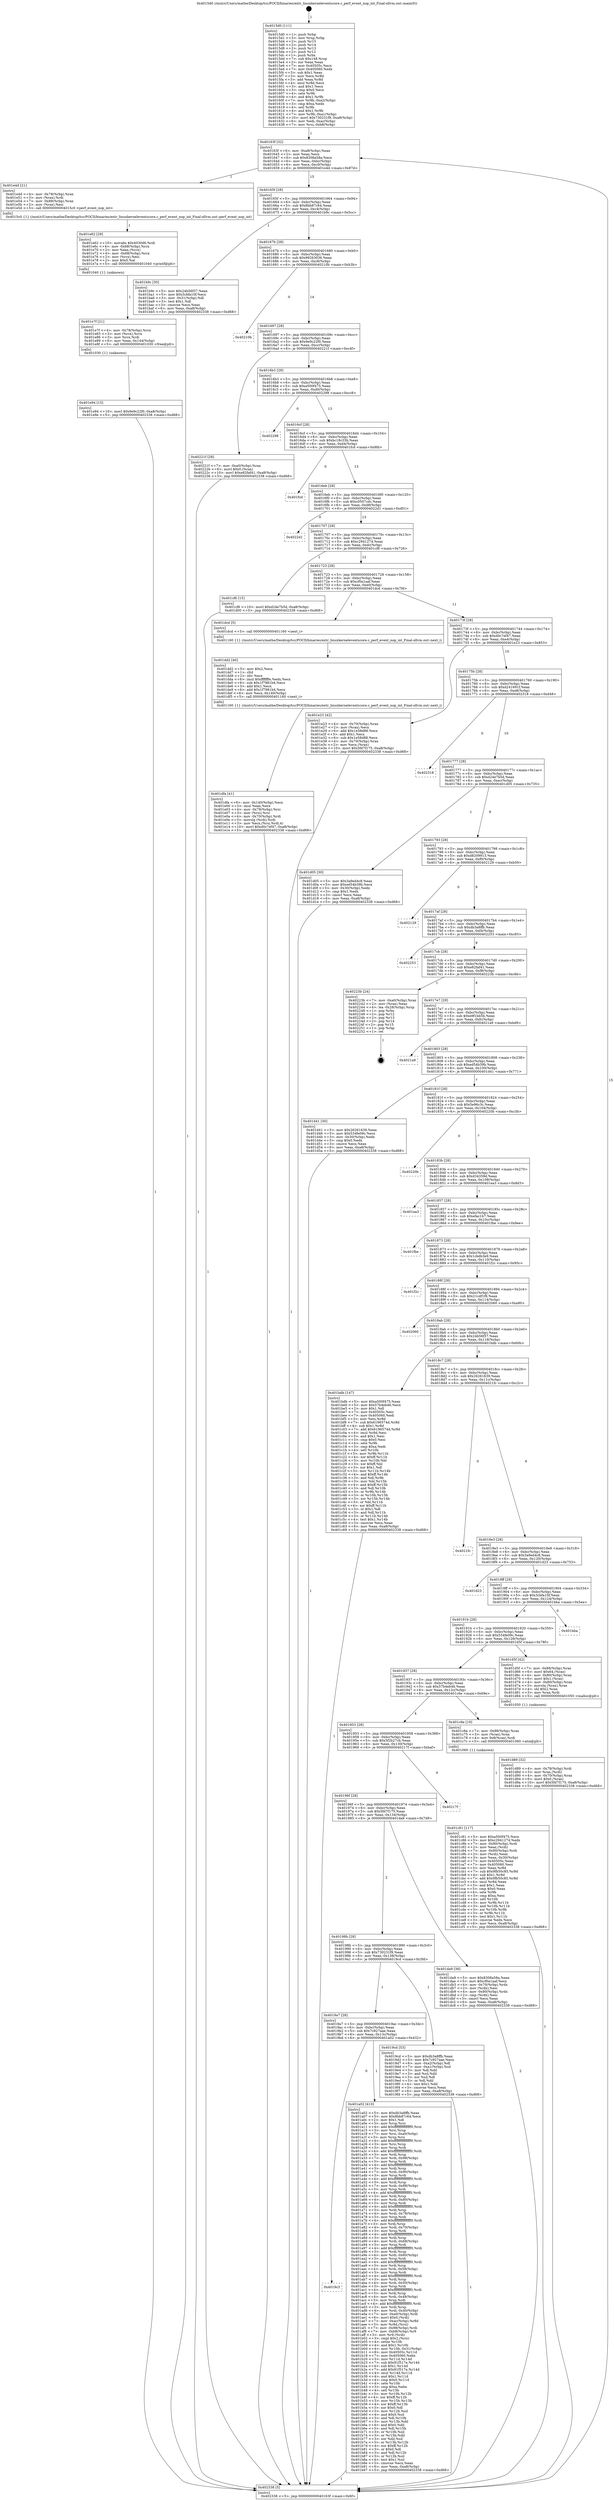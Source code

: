 digraph "0x4015d0" {
  label = "0x4015d0 (/mnt/c/Users/mathe/Desktop/tcc/POCII/binaries/extr_linuxkerneleventscore.c_perf_event_nop_int_Final-ollvm.out::main(0))"
  labelloc = "t"
  node[shape=record]

  Entry [label="",width=0.3,height=0.3,shape=circle,fillcolor=black,style=filled]
  "0x40163f" [label="{
     0x40163f [32]\l
     | [instrs]\l
     &nbsp;&nbsp;0x40163f \<+6\>: mov -0xa8(%rbp),%eax\l
     &nbsp;&nbsp;0x401645 \<+2\>: mov %eax,%ecx\l
     &nbsp;&nbsp;0x401647 \<+6\>: sub $0x8308a58a,%ecx\l
     &nbsp;&nbsp;0x40164d \<+6\>: mov %eax,-0xbc(%rbp)\l
     &nbsp;&nbsp;0x401653 \<+6\>: mov %ecx,-0xc0(%rbp)\l
     &nbsp;&nbsp;0x401659 \<+6\>: je 0000000000401e4d \<main+0x87d\>\l
  }"]
  "0x401e4d" [label="{
     0x401e4d [21]\l
     | [instrs]\l
     &nbsp;&nbsp;0x401e4d \<+4\>: mov -0x78(%rbp),%rax\l
     &nbsp;&nbsp;0x401e51 \<+3\>: mov (%rax),%rdi\l
     &nbsp;&nbsp;0x401e54 \<+7\>: mov -0x88(%rbp),%rax\l
     &nbsp;&nbsp;0x401e5b \<+2\>: mov (%rax),%esi\l
     &nbsp;&nbsp;0x401e5d \<+5\>: call 00000000004015c0 \<perf_event_nop_int\>\l
     | [calls]\l
     &nbsp;&nbsp;0x4015c0 \{1\} (/mnt/c/Users/mathe/Desktop/tcc/POCII/binaries/extr_linuxkerneleventscore.c_perf_event_nop_int_Final-ollvm.out::perf_event_nop_int)\l
  }"]
  "0x40165f" [label="{
     0x40165f [28]\l
     | [instrs]\l
     &nbsp;&nbsp;0x40165f \<+5\>: jmp 0000000000401664 \<main+0x94\>\l
     &nbsp;&nbsp;0x401664 \<+6\>: mov -0xbc(%rbp),%eax\l
     &nbsp;&nbsp;0x40166a \<+5\>: sub $0x8bb87c64,%eax\l
     &nbsp;&nbsp;0x40166f \<+6\>: mov %eax,-0xc4(%rbp)\l
     &nbsp;&nbsp;0x401675 \<+6\>: je 0000000000401b9c \<main+0x5cc\>\l
  }"]
  Exit [label="",width=0.3,height=0.3,shape=circle,fillcolor=black,style=filled,peripheries=2]
  "0x401b9c" [label="{
     0x401b9c [30]\l
     | [instrs]\l
     &nbsp;&nbsp;0x401b9c \<+5\>: mov $0x24b56f37,%eax\l
     &nbsp;&nbsp;0x401ba1 \<+5\>: mov $0x3cbfa10f,%ecx\l
     &nbsp;&nbsp;0x401ba6 \<+3\>: mov -0x31(%rbp),%dl\l
     &nbsp;&nbsp;0x401ba9 \<+3\>: test $0x1,%dl\l
     &nbsp;&nbsp;0x401bac \<+3\>: cmovne %ecx,%eax\l
     &nbsp;&nbsp;0x401baf \<+6\>: mov %eax,-0xa8(%rbp)\l
     &nbsp;&nbsp;0x401bb5 \<+5\>: jmp 0000000000402338 \<main+0xd68\>\l
  }"]
  "0x40167b" [label="{
     0x40167b [28]\l
     | [instrs]\l
     &nbsp;&nbsp;0x40167b \<+5\>: jmp 0000000000401680 \<main+0xb0\>\l
     &nbsp;&nbsp;0x401680 \<+6\>: mov -0xbc(%rbp),%eax\l
     &nbsp;&nbsp;0x401686 \<+5\>: sub $0x99263036,%eax\l
     &nbsp;&nbsp;0x40168b \<+6\>: mov %eax,-0xc8(%rbp)\l
     &nbsp;&nbsp;0x401691 \<+6\>: je 000000000040210b \<main+0xb3b\>\l
  }"]
  "0x401e94" [label="{
     0x401e94 [15]\l
     | [instrs]\l
     &nbsp;&nbsp;0x401e94 \<+10\>: movl $0x9e9c22f0,-0xa8(%rbp)\l
     &nbsp;&nbsp;0x401e9e \<+5\>: jmp 0000000000402338 \<main+0xd68\>\l
  }"]
  "0x40210b" [label="{
     0x40210b\l
  }", style=dashed]
  "0x401697" [label="{
     0x401697 [28]\l
     | [instrs]\l
     &nbsp;&nbsp;0x401697 \<+5\>: jmp 000000000040169c \<main+0xcc\>\l
     &nbsp;&nbsp;0x40169c \<+6\>: mov -0xbc(%rbp),%eax\l
     &nbsp;&nbsp;0x4016a2 \<+5\>: sub $0x9e9c22f0,%eax\l
     &nbsp;&nbsp;0x4016a7 \<+6\>: mov %eax,-0xcc(%rbp)\l
     &nbsp;&nbsp;0x4016ad \<+6\>: je 000000000040221f \<main+0xc4f\>\l
  }"]
  "0x401e7f" [label="{
     0x401e7f [21]\l
     | [instrs]\l
     &nbsp;&nbsp;0x401e7f \<+4\>: mov -0x78(%rbp),%rcx\l
     &nbsp;&nbsp;0x401e83 \<+3\>: mov (%rcx),%rcx\l
     &nbsp;&nbsp;0x401e86 \<+3\>: mov %rcx,%rdi\l
     &nbsp;&nbsp;0x401e89 \<+6\>: mov %eax,-0x144(%rbp)\l
     &nbsp;&nbsp;0x401e8f \<+5\>: call 0000000000401030 \<free@plt\>\l
     | [calls]\l
     &nbsp;&nbsp;0x401030 \{1\} (unknown)\l
  }"]
  "0x40221f" [label="{
     0x40221f [28]\l
     | [instrs]\l
     &nbsp;&nbsp;0x40221f \<+7\>: mov -0xa0(%rbp),%rax\l
     &nbsp;&nbsp;0x402226 \<+6\>: movl $0x0,(%rax)\l
     &nbsp;&nbsp;0x40222c \<+10\>: movl $0xe82faf41,-0xa8(%rbp)\l
     &nbsp;&nbsp;0x402236 \<+5\>: jmp 0000000000402338 \<main+0xd68\>\l
  }"]
  "0x4016b3" [label="{
     0x4016b3 [28]\l
     | [instrs]\l
     &nbsp;&nbsp;0x4016b3 \<+5\>: jmp 00000000004016b8 \<main+0xe8\>\l
     &nbsp;&nbsp;0x4016b8 \<+6\>: mov -0xbc(%rbp),%eax\l
     &nbsp;&nbsp;0x4016be \<+5\>: sub $0xa500f475,%eax\l
     &nbsp;&nbsp;0x4016c3 \<+6\>: mov %eax,-0xd0(%rbp)\l
     &nbsp;&nbsp;0x4016c9 \<+6\>: je 0000000000402298 \<main+0xcc8\>\l
  }"]
  "0x401e62" [label="{
     0x401e62 [29]\l
     | [instrs]\l
     &nbsp;&nbsp;0x401e62 \<+10\>: movabs $0x4030d6,%rdi\l
     &nbsp;&nbsp;0x401e6c \<+4\>: mov -0x68(%rbp),%rcx\l
     &nbsp;&nbsp;0x401e70 \<+2\>: mov %eax,(%rcx)\l
     &nbsp;&nbsp;0x401e72 \<+4\>: mov -0x68(%rbp),%rcx\l
     &nbsp;&nbsp;0x401e76 \<+2\>: mov (%rcx),%esi\l
     &nbsp;&nbsp;0x401e78 \<+2\>: mov $0x0,%al\l
     &nbsp;&nbsp;0x401e7a \<+5\>: call 0000000000401040 \<printf@plt\>\l
     | [calls]\l
     &nbsp;&nbsp;0x401040 \{1\} (unknown)\l
  }"]
  "0x402298" [label="{
     0x402298\l
  }", style=dashed]
  "0x4016cf" [label="{
     0x4016cf [28]\l
     | [instrs]\l
     &nbsp;&nbsp;0x4016cf \<+5\>: jmp 00000000004016d4 \<main+0x104\>\l
     &nbsp;&nbsp;0x4016d4 \<+6\>: mov -0xbc(%rbp),%eax\l
     &nbsp;&nbsp;0x4016da \<+5\>: sub $0xbc18c33b,%eax\l
     &nbsp;&nbsp;0x4016df \<+6\>: mov %eax,-0xd4(%rbp)\l
     &nbsp;&nbsp;0x4016e5 \<+6\>: je 0000000000401fcd \<main+0x9fd\>\l
  }"]
  "0x401dfa" [label="{
     0x401dfa [41]\l
     | [instrs]\l
     &nbsp;&nbsp;0x401dfa \<+6\>: mov -0x140(%rbp),%ecx\l
     &nbsp;&nbsp;0x401e00 \<+3\>: imul %eax,%ecx\l
     &nbsp;&nbsp;0x401e03 \<+4\>: mov -0x78(%rbp),%rsi\l
     &nbsp;&nbsp;0x401e07 \<+3\>: mov (%rsi),%rsi\l
     &nbsp;&nbsp;0x401e0a \<+4\>: mov -0x70(%rbp),%rdi\l
     &nbsp;&nbsp;0x401e0e \<+3\>: movslq (%rdi),%rdi\l
     &nbsp;&nbsp;0x401e11 \<+3\>: mov %ecx,(%rsi,%rdi,4)\l
     &nbsp;&nbsp;0x401e14 \<+10\>: movl $0xd0c7ef47,-0xa8(%rbp)\l
     &nbsp;&nbsp;0x401e1e \<+5\>: jmp 0000000000402338 \<main+0xd68\>\l
  }"]
  "0x401fcd" [label="{
     0x401fcd\l
  }", style=dashed]
  "0x4016eb" [label="{
     0x4016eb [28]\l
     | [instrs]\l
     &nbsp;&nbsp;0x4016eb \<+5\>: jmp 00000000004016f0 \<main+0x120\>\l
     &nbsp;&nbsp;0x4016f0 \<+6\>: mov -0xbc(%rbp),%eax\l
     &nbsp;&nbsp;0x4016f6 \<+5\>: sub $0xc0507cdc,%eax\l
     &nbsp;&nbsp;0x4016fb \<+6\>: mov %eax,-0xd8(%rbp)\l
     &nbsp;&nbsp;0x401701 \<+6\>: je 00000000004022d1 \<main+0xd01\>\l
  }"]
  "0x401dd2" [label="{
     0x401dd2 [40]\l
     | [instrs]\l
     &nbsp;&nbsp;0x401dd2 \<+5\>: mov $0x2,%ecx\l
     &nbsp;&nbsp;0x401dd7 \<+1\>: cltd\l
     &nbsp;&nbsp;0x401dd8 \<+2\>: idiv %ecx\l
     &nbsp;&nbsp;0x401dda \<+6\>: imul $0xfffffffe,%edx,%ecx\l
     &nbsp;&nbsp;0x401de0 \<+6\>: sub $0x1f7981b4,%ecx\l
     &nbsp;&nbsp;0x401de6 \<+3\>: add $0x1,%ecx\l
     &nbsp;&nbsp;0x401de9 \<+6\>: add $0x1f7981b4,%ecx\l
     &nbsp;&nbsp;0x401def \<+6\>: mov %ecx,-0x140(%rbp)\l
     &nbsp;&nbsp;0x401df5 \<+5\>: call 0000000000401160 \<next_i\>\l
     | [calls]\l
     &nbsp;&nbsp;0x401160 \{1\} (/mnt/c/Users/mathe/Desktop/tcc/POCII/binaries/extr_linuxkerneleventscore.c_perf_event_nop_int_Final-ollvm.out::next_i)\l
  }"]
  "0x4022d1" [label="{
     0x4022d1\l
  }", style=dashed]
  "0x401707" [label="{
     0x401707 [28]\l
     | [instrs]\l
     &nbsp;&nbsp;0x401707 \<+5\>: jmp 000000000040170c \<main+0x13c\>\l
     &nbsp;&nbsp;0x40170c \<+6\>: mov -0xbc(%rbp),%eax\l
     &nbsp;&nbsp;0x401712 \<+5\>: sub $0xc2941274,%eax\l
     &nbsp;&nbsp;0x401717 \<+6\>: mov %eax,-0xdc(%rbp)\l
     &nbsp;&nbsp;0x40171d \<+6\>: je 0000000000401cf6 \<main+0x726\>\l
  }"]
  "0x401d89" [label="{
     0x401d89 [32]\l
     | [instrs]\l
     &nbsp;&nbsp;0x401d89 \<+4\>: mov -0x78(%rbp),%rdi\l
     &nbsp;&nbsp;0x401d8d \<+3\>: mov %rax,(%rdi)\l
     &nbsp;&nbsp;0x401d90 \<+4\>: mov -0x70(%rbp),%rax\l
     &nbsp;&nbsp;0x401d94 \<+6\>: movl $0x0,(%rax)\l
     &nbsp;&nbsp;0x401d9a \<+10\>: movl $0x5fd7f175,-0xa8(%rbp)\l
     &nbsp;&nbsp;0x401da4 \<+5\>: jmp 0000000000402338 \<main+0xd68\>\l
  }"]
  "0x401cf6" [label="{
     0x401cf6 [15]\l
     | [instrs]\l
     &nbsp;&nbsp;0x401cf6 \<+10\>: movl $0xd24e7b5d,-0xa8(%rbp)\l
     &nbsp;&nbsp;0x401d00 \<+5\>: jmp 0000000000402338 \<main+0xd68\>\l
  }"]
  "0x401723" [label="{
     0x401723 [28]\l
     | [instrs]\l
     &nbsp;&nbsp;0x401723 \<+5\>: jmp 0000000000401728 \<main+0x158\>\l
     &nbsp;&nbsp;0x401728 \<+6\>: mov -0xbc(%rbp),%eax\l
     &nbsp;&nbsp;0x40172e \<+5\>: sub $0xcf0a1aaf,%eax\l
     &nbsp;&nbsp;0x401733 \<+6\>: mov %eax,-0xe0(%rbp)\l
     &nbsp;&nbsp;0x401739 \<+6\>: je 0000000000401dcd \<main+0x7fd\>\l
  }"]
  "0x401c81" [label="{
     0x401c81 [117]\l
     | [instrs]\l
     &nbsp;&nbsp;0x401c81 \<+5\>: mov $0xa500f475,%ecx\l
     &nbsp;&nbsp;0x401c86 \<+5\>: mov $0xc2941274,%edx\l
     &nbsp;&nbsp;0x401c8b \<+7\>: mov -0x90(%rbp),%rdi\l
     &nbsp;&nbsp;0x401c92 \<+2\>: mov %eax,(%rdi)\l
     &nbsp;&nbsp;0x401c94 \<+7\>: mov -0x90(%rbp),%rdi\l
     &nbsp;&nbsp;0x401c9b \<+2\>: mov (%rdi),%eax\l
     &nbsp;&nbsp;0x401c9d \<+3\>: mov %eax,-0x30(%rbp)\l
     &nbsp;&nbsp;0x401ca0 \<+7\>: mov 0x40505c,%eax\l
     &nbsp;&nbsp;0x401ca7 \<+7\>: mov 0x405060,%esi\l
     &nbsp;&nbsp;0x401cae \<+3\>: mov %eax,%r8d\l
     &nbsp;&nbsp;0x401cb1 \<+7\>: sub $0x9fb50c85,%r8d\l
     &nbsp;&nbsp;0x401cb8 \<+4\>: sub $0x1,%r8d\l
     &nbsp;&nbsp;0x401cbc \<+7\>: add $0x9fb50c85,%r8d\l
     &nbsp;&nbsp;0x401cc3 \<+4\>: imul %r8d,%eax\l
     &nbsp;&nbsp;0x401cc7 \<+3\>: and $0x1,%eax\l
     &nbsp;&nbsp;0x401cca \<+3\>: cmp $0x0,%eax\l
     &nbsp;&nbsp;0x401ccd \<+4\>: sete %r9b\l
     &nbsp;&nbsp;0x401cd1 \<+3\>: cmp $0xa,%esi\l
     &nbsp;&nbsp;0x401cd4 \<+4\>: setl %r10b\l
     &nbsp;&nbsp;0x401cd8 \<+3\>: mov %r9b,%r11b\l
     &nbsp;&nbsp;0x401cdb \<+3\>: and %r10b,%r11b\l
     &nbsp;&nbsp;0x401cde \<+3\>: xor %r10b,%r9b\l
     &nbsp;&nbsp;0x401ce1 \<+3\>: or %r9b,%r11b\l
     &nbsp;&nbsp;0x401ce4 \<+4\>: test $0x1,%r11b\l
     &nbsp;&nbsp;0x401ce8 \<+3\>: cmovne %edx,%ecx\l
     &nbsp;&nbsp;0x401ceb \<+6\>: mov %ecx,-0xa8(%rbp)\l
     &nbsp;&nbsp;0x401cf1 \<+5\>: jmp 0000000000402338 \<main+0xd68\>\l
  }"]
  "0x401dcd" [label="{
     0x401dcd [5]\l
     | [instrs]\l
     &nbsp;&nbsp;0x401dcd \<+5\>: call 0000000000401160 \<next_i\>\l
     | [calls]\l
     &nbsp;&nbsp;0x401160 \{1\} (/mnt/c/Users/mathe/Desktop/tcc/POCII/binaries/extr_linuxkerneleventscore.c_perf_event_nop_int_Final-ollvm.out::next_i)\l
  }"]
  "0x40173f" [label="{
     0x40173f [28]\l
     | [instrs]\l
     &nbsp;&nbsp;0x40173f \<+5\>: jmp 0000000000401744 \<main+0x174\>\l
     &nbsp;&nbsp;0x401744 \<+6\>: mov -0xbc(%rbp),%eax\l
     &nbsp;&nbsp;0x40174a \<+5\>: sub $0xd0c7ef47,%eax\l
     &nbsp;&nbsp;0x40174f \<+6\>: mov %eax,-0xe4(%rbp)\l
     &nbsp;&nbsp;0x401755 \<+6\>: je 0000000000401e23 \<main+0x853\>\l
  }"]
  "0x4019c3" [label="{
     0x4019c3\l
  }", style=dashed]
  "0x401e23" [label="{
     0x401e23 [42]\l
     | [instrs]\l
     &nbsp;&nbsp;0x401e23 \<+4\>: mov -0x70(%rbp),%rax\l
     &nbsp;&nbsp;0x401e27 \<+2\>: mov (%rax),%ecx\l
     &nbsp;&nbsp;0x401e29 \<+6\>: add $0x1e58d88,%ecx\l
     &nbsp;&nbsp;0x401e2f \<+3\>: add $0x1,%ecx\l
     &nbsp;&nbsp;0x401e32 \<+6\>: sub $0x1e58d88,%ecx\l
     &nbsp;&nbsp;0x401e38 \<+4\>: mov -0x70(%rbp),%rax\l
     &nbsp;&nbsp;0x401e3c \<+2\>: mov %ecx,(%rax)\l
     &nbsp;&nbsp;0x401e3e \<+10\>: movl $0x5fd7f175,-0xa8(%rbp)\l
     &nbsp;&nbsp;0x401e48 \<+5\>: jmp 0000000000402338 \<main+0xd68\>\l
  }"]
  "0x40175b" [label="{
     0x40175b [28]\l
     | [instrs]\l
     &nbsp;&nbsp;0x40175b \<+5\>: jmp 0000000000401760 \<main+0x190\>\l
     &nbsp;&nbsp;0x401760 \<+6\>: mov -0xbc(%rbp),%eax\l
     &nbsp;&nbsp;0x401766 \<+5\>: sub $0xd241691f,%eax\l
     &nbsp;&nbsp;0x40176b \<+6\>: mov %eax,-0xe8(%rbp)\l
     &nbsp;&nbsp;0x401771 \<+6\>: je 0000000000402318 \<main+0xd48\>\l
  }"]
  "0x401a02" [label="{
     0x401a02 [410]\l
     | [instrs]\l
     &nbsp;&nbsp;0x401a02 \<+5\>: mov $0xdb3a8ffb,%eax\l
     &nbsp;&nbsp;0x401a07 \<+5\>: mov $0x8bb87c64,%ecx\l
     &nbsp;&nbsp;0x401a0c \<+2\>: mov $0x1,%dl\l
     &nbsp;&nbsp;0x401a0e \<+3\>: mov %rsp,%rsi\l
     &nbsp;&nbsp;0x401a11 \<+4\>: add $0xfffffffffffffff0,%rsi\l
     &nbsp;&nbsp;0x401a15 \<+3\>: mov %rsi,%rsp\l
     &nbsp;&nbsp;0x401a18 \<+7\>: mov %rsi,-0xa0(%rbp)\l
     &nbsp;&nbsp;0x401a1f \<+3\>: mov %rsp,%rsi\l
     &nbsp;&nbsp;0x401a22 \<+4\>: add $0xfffffffffffffff0,%rsi\l
     &nbsp;&nbsp;0x401a26 \<+3\>: mov %rsi,%rsp\l
     &nbsp;&nbsp;0x401a29 \<+3\>: mov %rsp,%rdi\l
     &nbsp;&nbsp;0x401a2c \<+4\>: add $0xfffffffffffffff0,%rdi\l
     &nbsp;&nbsp;0x401a30 \<+3\>: mov %rdi,%rsp\l
     &nbsp;&nbsp;0x401a33 \<+7\>: mov %rdi,-0x98(%rbp)\l
     &nbsp;&nbsp;0x401a3a \<+3\>: mov %rsp,%rdi\l
     &nbsp;&nbsp;0x401a3d \<+4\>: add $0xfffffffffffffff0,%rdi\l
     &nbsp;&nbsp;0x401a41 \<+3\>: mov %rdi,%rsp\l
     &nbsp;&nbsp;0x401a44 \<+7\>: mov %rdi,-0x90(%rbp)\l
     &nbsp;&nbsp;0x401a4b \<+3\>: mov %rsp,%rdi\l
     &nbsp;&nbsp;0x401a4e \<+4\>: add $0xfffffffffffffff0,%rdi\l
     &nbsp;&nbsp;0x401a52 \<+3\>: mov %rdi,%rsp\l
     &nbsp;&nbsp;0x401a55 \<+7\>: mov %rdi,-0x88(%rbp)\l
     &nbsp;&nbsp;0x401a5c \<+3\>: mov %rsp,%rdi\l
     &nbsp;&nbsp;0x401a5f \<+4\>: add $0xfffffffffffffff0,%rdi\l
     &nbsp;&nbsp;0x401a63 \<+3\>: mov %rdi,%rsp\l
     &nbsp;&nbsp;0x401a66 \<+4\>: mov %rdi,-0x80(%rbp)\l
     &nbsp;&nbsp;0x401a6a \<+3\>: mov %rsp,%rdi\l
     &nbsp;&nbsp;0x401a6d \<+4\>: add $0xfffffffffffffff0,%rdi\l
     &nbsp;&nbsp;0x401a71 \<+3\>: mov %rdi,%rsp\l
     &nbsp;&nbsp;0x401a74 \<+4\>: mov %rdi,-0x78(%rbp)\l
     &nbsp;&nbsp;0x401a78 \<+3\>: mov %rsp,%rdi\l
     &nbsp;&nbsp;0x401a7b \<+4\>: add $0xfffffffffffffff0,%rdi\l
     &nbsp;&nbsp;0x401a7f \<+3\>: mov %rdi,%rsp\l
     &nbsp;&nbsp;0x401a82 \<+4\>: mov %rdi,-0x70(%rbp)\l
     &nbsp;&nbsp;0x401a86 \<+3\>: mov %rsp,%rdi\l
     &nbsp;&nbsp;0x401a89 \<+4\>: add $0xfffffffffffffff0,%rdi\l
     &nbsp;&nbsp;0x401a8d \<+3\>: mov %rdi,%rsp\l
     &nbsp;&nbsp;0x401a90 \<+4\>: mov %rdi,-0x68(%rbp)\l
     &nbsp;&nbsp;0x401a94 \<+3\>: mov %rsp,%rdi\l
     &nbsp;&nbsp;0x401a97 \<+4\>: add $0xfffffffffffffff0,%rdi\l
     &nbsp;&nbsp;0x401a9b \<+3\>: mov %rdi,%rsp\l
     &nbsp;&nbsp;0x401a9e \<+4\>: mov %rdi,-0x60(%rbp)\l
     &nbsp;&nbsp;0x401aa2 \<+3\>: mov %rsp,%rdi\l
     &nbsp;&nbsp;0x401aa5 \<+4\>: add $0xfffffffffffffff0,%rdi\l
     &nbsp;&nbsp;0x401aa9 \<+3\>: mov %rdi,%rsp\l
     &nbsp;&nbsp;0x401aac \<+4\>: mov %rdi,-0x58(%rbp)\l
     &nbsp;&nbsp;0x401ab0 \<+3\>: mov %rsp,%rdi\l
     &nbsp;&nbsp;0x401ab3 \<+4\>: add $0xfffffffffffffff0,%rdi\l
     &nbsp;&nbsp;0x401ab7 \<+3\>: mov %rdi,%rsp\l
     &nbsp;&nbsp;0x401aba \<+4\>: mov %rdi,-0x50(%rbp)\l
     &nbsp;&nbsp;0x401abe \<+3\>: mov %rsp,%rdi\l
     &nbsp;&nbsp;0x401ac1 \<+4\>: add $0xfffffffffffffff0,%rdi\l
     &nbsp;&nbsp;0x401ac5 \<+3\>: mov %rdi,%rsp\l
     &nbsp;&nbsp;0x401ac8 \<+4\>: mov %rdi,-0x48(%rbp)\l
     &nbsp;&nbsp;0x401acc \<+3\>: mov %rsp,%rdi\l
     &nbsp;&nbsp;0x401acf \<+4\>: add $0xfffffffffffffff0,%rdi\l
     &nbsp;&nbsp;0x401ad3 \<+3\>: mov %rdi,%rsp\l
     &nbsp;&nbsp;0x401ad6 \<+4\>: mov %rdi,-0x40(%rbp)\l
     &nbsp;&nbsp;0x401ada \<+7\>: mov -0xa0(%rbp),%rdi\l
     &nbsp;&nbsp;0x401ae1 \<+6\>: movl $0x0,(%rdi)\l
     &nbsp;&nbsp;0x401ae7 \<+7\>: mov -0xac(%rbp),%r8d\l
     &nbsp;&nbsp;0x401aee \<+3\>: mov %r8d,(%rsi)\l
     &nbsp;&nbsp;0x401af1 \<+7\>: mov -0x98(%rbp),%rdi\l
     &nbsp;&nbsp;0x401af8 \<+7\>: mov -0xb8(%rbp),%r9\l
     &nbsp;&nbsp;0x401aff \<+3\>: mov %r9,(%rdi)\l
     &nbsp;&nbsp;0x401b02 \<+3\>: cmpl $0x2,(%rsi)\l
     &nbsp;&nbsp;0x401b05 \<+4\>: setne %r10b\l
     &nbsp;&nbsp;0x401b09 \<+4\>: and $0x1,%r10b\l
     &nbsp;&nbsp;0x401b0d \<+4\>: mov %r10b,-0x31(%rbp)\l
     &nbsp;&nbsp;0x401b11 \<+8\>: mov 0x40505c,%r11d\l
     &nbsp;&nbsp;0x401b19 \<+7\>: mov 0x405060,%ebx\l
     &nbsp;&nbsp;0x401b20 \<+3\>: mov %r11d,%r14d\l
     &nbsp;&nbsp;0x401b23 \<+7\>: sub $0x91f517e,%r14d\l
     &nbsp;&nbsp;0x401b2a \<+4\>: sub $0x1,%r14d\l
     &nbsp;&nbsp;0x401b2e \<+7\>: add $0x91f517e,%r14d\l
     &nbsp;&nbsp;0x401b35 \<+4\>: imul %r14d,%r11d\l
     &nbsp;&nbsp;0x401b39 \<+4\>: and $0x1,%r11d\l
     &nbsp;&nbsp;0x401b3d \<+4\>: cmp $0x0,%r11d\l
     &nbsp;&nbsp;0x401b41 \<+4\>: sete %r10b\l
     &nbsp;&nbsp;0x401b45 \<+3\>: cmp $0xa,%ebx\l
     &nbsp;&nbsp;0x401b48 \<+4\>: setl %r15b\l
     &nbsp;&nbsp;0x401b4c \<+3\>: mov %r10b,%r12b\l
     &nbsp;&nbsp;0x401b4f \<+4\>: xor $0xff,%r12b\l
     &nbsp;&nbsp;0x401b53 \<+3\>: mov %r15b,%r13b\l
     &nbsp;&nbsp;0x401b56 \<+4\>: xor $0xff,%r13b\l
     &nbsp;&nbsp;0x401b5a \<+3\>: xor $0x0,%dl\l
     &nbsp;&nbsp;0x401b5d \<+3\>: mov %r12b,%sil\l
     &nbsp;&nbsp;0x401b60 \<+4\>: and $0x0,%sil\l
     &nbsp;&nbsp;0x401b64 \<+3\>: and %dl,%r10b\l
     &nbsp;&nbsp;0x401b67 \<+3\>: mov %r13b,%dil\l
     &nbsp;&nbsp;0x401b6a \<+4\>: and $0x0,%dil\l
     &nbsp;&nbsp;0x401b6e \<+3\>: and %dl,%r15b\l
     &nbsp;&nbsp;0x401b71 \<+3\>: or %r10b,%sil\l
     &nbsp;&nbsp;0x401b74 \<+3\>: or %r15b,%dil\l
     &nbsp;&nbsp;0x401b77 \<+3\>: xor %dil,%sil\l
     &nbsp;&nbsp;0x401b7a \<+3\>: or %r13b,%r12b\l
     &nbsp;&nbsp;0x401b7d \<+4\>: xor $0xff,%r12b\l
     &nbsp;&nbsp;0x401b81 \<+3\>: or $0x0,%dl\l
     &nbsp;&nbsp;0x401b84 \<+3\>: and %dl,%r12b\l
     &nbsp;&nbsp;0x401b87 \<+3\>: or %r12b,%sil\l
     &nbsp;&nbsp;0x401b8a \<+4\>: test $0x1,%sil\l
     &nbsp;&nbsp;0x401b8e \<+3\>: cmovne %ecx,%eax\l
     &nbsp;&nbsp;0x401b91 \<+6\>: mov %eax,-0xa8(%rbp)\l
     &nbsp;&nbsp;0x401b97 \<+5\>: jmp 0000000000402338 \<main+0xd68\>\l
  }"]
  "0x402318" [label="{
     0x402318\l
  }", style=dashed]
  "0x401777" [label="{
     0x401777 [28]\l
     | [instrs]\l
     &nbsp;&nbsp;0x401777 \<+5\>: jmp 000000000040177c \<main+0x1ac\>\l
     &nbsp;&nbsp;0x40177c \<+6\>: mov -0xbc(%rbp),%eax\l
     &nbsp;&nbsp;0x401782 \<+5\>: sub $0xd24e7b5d,%eax\l
     &nbsp;&nbsp;0x401787 \<+6\>: mov %eax,-0xec(%rbp)\l
     &nbsp;&nbsp;0x40178d \<+6\>: je 0000000000401d05 \<main+0x735\>\l
  }"]
  "0x4015d0" [label="{
     0x4015d0 [111]\l
     | [instrs]\l
     &nbsp;&nbsp;0x4015d0 \<+1\>: push %rbp\l
     &nbsp;&nbsp;0x4015d1 \<+3\>: mov %rsp,%rbp\l
     &nbsp;&nbsp;0x4015d4 \<+2\>: push %r15\l
     &nbsp;&nbsp;0x4015d6 \<+2\>: push %r14\l
     &nbsp;&nbsp;0x4015d8 \<+2\>: push %r13\l
     &nbsp;&nbsp;0x4015da \<+2\>: push %r12\l
     &nbsp;&nbsp;0x4015dc \<+1\>: push %rbx\l
     &nbsp;&nbsp;0x4015dd \<+7\>: sub $0x148,%rsp\l
     &nbsp;&nbsp;0x4015e4 \<+2\>: xor %eax,%eax\l
     &nbsp;&nbsp;0x4015e6 \<+7\>: mov 0x40505c,%ecx\l
     &nbsp;&nbsp;0x4015ed \<+7\>: mov 0x405060,%edx\l
     &nbsp;&nbsp;0x4015f4 \<+3\>: sub $0x1,%eax\l
     &nbsp;&nbsp;0x4015f7 \<+3\>: mov %ecx,%r8d\l
     &nbsp;&nbsp;0x4015fa \<+3\>: add %eax,%r8d\l
     &nbsp;&nbsp;0x4015fd \<+4\>: imul %r8d,%ecx\l
     &nbsp;&nbsp;0x401601 \<+3\>: and $0x1,%ecx\l
     &nbsp;&nbsp;0x401604 \<+3\>: cmp $0x0,%ecx\l
     &nbsp;&nbsp;0x401607 \<+4\>: sete %r9b\l
     &nbsp;&nbsp;0x40160b \<+4\>: and $0x1,%r9b\l
     &nbsp;&nbsp;0x40160f \<+7\>: mov %r9b,-0xa2(%rbp)\l
     &nbsp;&nbsp;0x401616 \<+3\>: cmp $0xa,%edx\l
     &nbsp;&nbsp;0x401619 \<+4\>: setl %r9b\l
     &nbsp;&nbsp;0x40161d \<+4\>: and $0x1,%r9b\l
     &nbsp;&nbsp;0x401621 \<+7\>: mov %r9b,-0xa1(%rbp)\l
     &nbsp;&nbsp;0x401628 \<+10\>: movl $0x730231f9,-0xa8(%rbp)\l
     &nbsp;&nbsp;0x401632 \<+6\>: mov %edi,-0xac(%rbp)\l
     &nbsp;&nbsp;0x401638 \<+7\>: mov %rsi,-0xb8(%rbp)\l
  }"]
  "0x401d05" [label="{
     0x401d05 [30]\l
     | [instrs]\l
     &nbsp;&nbsp;0x401d05 \<+5\>: mov $0x3a9ed4c8,%eax\l
     &nbsp;&nbsp;0x401d0a \<+5\>: mov $0xed54b39b,%ecx\l
     &nbsp;&nbsp;0x401d0f \<+3\>: mov -0x30(%rbp),%edx\l
     &nbsp;&nbsp;0x401d12 \<+3\>: cmp $0x1,%edx\l
     &nbsp;&nbsp;0x401d15 \<+3\>: cmovl %ecx,%eax\l
     &nbsp;&nbsp;0x401d18 \<+6\>: mov %eax,-0xa8(%rbp)\l
     &nbsp;&nbsp;0x401d1e \<+5\>: jmp 0000000000402338 \<main+0xd68\>\l
  }"]
  "0x401793" [label="{
     0x401793 [28]\l
     | [instrs]\l
     &nbsp;&nbsp;0x401793 \<+5\>: jmp 0000000000401798 \<main+0x1c8\>\l
     &nbsp;&nbsp;0x401798 \<+6\>: mov -0xbc(%rbp),%eax\l
     &nbsp;&nbsp;0x40179e \<+5\>: sub $0xd8209913,%eax\l
     &nbsp;&nbsp;0x4017a3 \<+6\>: mov %eax,-0xf0(%rbp)\l
     &nbsp;&nbsp;0x4017a9 \<+6\>: je 0000000000402129 \<main+0xb59\>\l
  }"]
  "0x402338" [label="{
     0x402338 [5]\l
     | [instrs]\l
     &nbsp;&nbsp;0x402338 \<+5\>: jmp 000000000040163f \<main+0x6f\>\l
  }"]
  "0x402129" [label="{
     0x402129\l
  }", style=dashed]
  "0x4017af" [label="{
     0x4017af [28]\l
     | [instrs]\l
     &nbsp;&nbsp;0x4017af \<+5\>: jmp 00000000004017b4 \<main+0x1e4\>\l
     &nbsp;&nbsp;0x4017b4 \<+6\>: mov -0xbc(%rbp),%eax\l
     &nbsp;&nbsp;0x4017ba \<+5\>: sub $0xdb3a8ffb,%eax\l
     &nbsp;&nbsp;0x4017bf \<+6\>: mov %eax,-0xf4(%rbp)\l
     &nbsp;&nbsp;0x4017c5 \<+6\>: je 0000000000402253 \<main+0xc83\>\l
  }"]
  "0x4019a7" [label="{
     0x4019a7 [28]\l
     | [instrs]\l
     &nbsp;&nbsp;0x4019a7 \<+5\>: jmp 00000000004019ac \<main+0x3dc\>\l
     &nbsp;&nbsp;0x4019ac \<+6\>: mov -0xbc(%rbp),%eax\l
     &nbsp;&nbsp;0x4019b2 \<+5\>: sub $0x7c927aae,%eax\l
     &nbsp;&nbsp;0x4019b7 \<+6\>: mov %eax,-0x13c(%rbp)\l
     &nbsp;&nbsp;0x4019bd \<+6\>: je 0000000000401a02 \<main+0x432\>\l
  }"]
  "0x402253" [label="{
     0x402253\l
  }", style=dashed]
  "0x4017cb" [label="{
     0x4017cb [28]\l
     | [instrs]\l
     &nbsp;&nbsp;0x4017cb \<+5\>: jmp 00000000004017d0 \<main+0x200\>\l
     &nbsp;&nbsp;0x4017d0 \<+6\>: mov -0xbc(%rbp),%eax\l
     &nbsp;&nbsp;0x4017d6 \<+5\>: sub $0xe82faf41,%eax\l
     &nbsp;&nbsp;0x4017db \<+6\>: mov %eax,-0xf8(%rbp)\l
     &nbsp;&nbsp;0x4017e1 \<+6\>: je 000000000040223b \<main+0xc6b\>\l
  }"]
  "0x4019cd" [label="{
     0x4019cd [53]\l
     | [instrs]\l
     &nbsp;&nbsp;0x4019cd \<+5\>: mov $0xdb3a8ffb,%eax\l
     &nbsp;&nbsp;0x4019d2 \<+5\>: mov $0x7c927aae,%ecx\l
     &nbsp;&nbsp;0x4019d7 \<+6\>: mov -0xa2(%rbp),%dl\l
     &nbsp;&nbsp;0x4019dd \<+7\>: mov -0xa1(%rbp),%sil\l
     &nbsp;&nbsp;0x4019e4 \<+3\>: mov %dl,%dil\l
     &nbsp;&nbsp;0x4019e7 \<+3\>: and %sil,%dil\l
     &nbsp;&nbsp;0x4019ea \<+3\>: xor %sil,%dl\l
     &nbsp;&nbsp;0x4019ed \<+3\>: or %dl,%dil\l
     &nbsp;&nbsp;0x4019f0 \<+4\>: test $0x1,%dil\l
     &nbsp;&nbsp;0x4019f4 \<+3\>: cmovne %ecx,%eax\l
     &nbsp;&nbsp;0x4019f7 \<+6\>: mov %eax,-0xa8(%rbp)\l
     &nbsp;&nbsp;0x4019fd \<+5\>: jmp 0000000000402338 \<main+0xd68\>\l
  }"]
  "0x40223b" [label="{
     0x40223b [24]\l
     | [instrs]\l
     &nbsp;&nbsp;0x40223b \<+7\>: mov -0xa0(%rbp),%rax\l
     &nbsp;&nbsp;0x402242 \<+2\>: mov (%rax),%eax\l
     &nbsp;&nbsp;0x402244 \<+4\>: lea -0x28(%rbp),%rsp\l
     &nbsp;&nbsp;0x402248 \<+1\>: pop %rbx\l
     &nbsp;&nbsp;0x402249 \<+2\>: pop %r12\l
     &nbsp;&nbsp;0x40224b \<+2\>: pop %r13\l
     &nbsp;&nbsp;0x40224d \<+2\>: pop %r14\l
     &nbsp;&nbsp;0x40224f \<+2\>: pop %r15\l
     &nbsp;&nbsp;0x402251 \<+1\>: pop %rbp\l
     &nbsp;&nbsp;0x402252 \<+1\>: ret\l
  }"]
  "0x4017e7" [label="{
     0x4017e7 [28]\l
     | [instrs]\l
     &nbsp;&nbsp;0x4017e7 \<+5\>: jmp 00000000004017ec \<main+0x21c\>\l
     &nbsp;&nbsp;0x4017ec \<+6\>: mov -0xbc(%rbp),%eax\l
     &nbsp;&nbsp;0x4017f2 \<+5\>: sub $0xe9f1bb5b,%eax\l
     &nbsp;&nbsp;0x4017f7 \<+6\>: mov %eax,-0xfc(%rbp)\l
     &nbsp;&nbsp;0x4017fd \<+6\>: je 00000000004021a9 \<main+0xbd9\>\l
  }"]
  "0x40198b" [label="{
     0x40198b [28]\l
     | [instrs]\l
     &nbsp;&nbsp;0x40198b \<+5\>: jmp 0000000000401990 \<main+0x3c0\>\l
     &nbsp;&nbsp;0x401990 \<+6\>: mov -0xbc(%rbp),%eax\l
     &nbsp;&nbsp;0x401996 \<+5\>: sub $0x730231f9,%eax\l
     &nbsp;&nbsp;0x40199b \<+6\>: mov %eax,-0x138(%rbp)\l
     &nbsp;&nbsp;0x4019a1 \<+6\>: je 00000000004019cd \<main+0x3fd\>\l
  }"]
  "0x4021a9" [label="{
     0x4021a9\l
  }", style=dashed]
  "0x401803" [label="{
     0x401803 [28]\l
     | [instrs]\l
     &nbsp;&nbsp;0x401803 \<+5\>: jmp 0000000000401808 \<main+0x238\>\l
     &nbsp;&nbsp;0x401808 \<+6\>: mov -0xbc(%rbp),%eax\l
     &nbsp;&nbsp;0x40180e \<+5\>: sub $0xed54b39b,%eax\l
     &nbsp;&nbsp;0x401813 \<+6\>: mov %eax,-0x100(%rbp)\l
     &nbsp;&nbsp;0x401819 \<+6\>: je 0000000000401d41 \<main+0x771\>\l
  }"]
  "0x401da9" [label="{
     0x401da9 [36]\l
     | [instrs]\l
     &nbsp;&nbsp;0x401da9 \<+5\>: mov $0x8308a58a,%eax\l
     &nbsp;&nbsp;0x401dae \<+5\>: mov $0xcf0a1aaf,%ecx\l
     &nbsp;&nbsp;0x401db3 \<+4\>: mov -0x70(%rbp),%rdx\l
     &nbsp;&nbsp;0x401db7 \<+2\>: mov (%rdx),%esi\l
     &nbsp;&nbsp;0x401db9 \<+4\>: mov -0x80(%rbp),%rdx\l
     &nbsp;&nbsp;0x401dbd \<+2\>: cmp (%rdx),%esi\l
     &nbsp;&nbsp;0x401dbf \<+3\>: cmovl %ecx,%eax\l
     &nbsp;&nbsp;0x401dc2 \<+6\>: mov %eax,-0xa8(%rbp)\l
     &nbsp;&nbsp;0x401dc8 \<+5\>: jmp 0000000000402338 \<main+0xd68\>\l
  }"]
  "0x401d41" [label="{
     0x401d41 [30]\l
     | [instrs]\l
     &nbsp;&nbsp;0x401d41 \<+5\>: mov $0x26261639,%eax\l
     &nbsp;&nbsp;0x401d46 \<+5\>: mov $0x534fe09c,%ecx\l
     &nbsp;&nbsp;0x401d4b \<+3\>: mov -0x30(%rbp),%edx\l
     &nbsp;&nbsp;0x401d4e \<+3\>: cmp $0x0,%edx\l
     &nbsp;&nbsp;0x401d51 \<+3\>: cmove %ecx,%eax\l
     &nbsp;&nbsp;0x401d54 \<+6\>: mov %eax,-0xa8(%rbp)\l
     &nbsp;&nbsp;0x401d5a \<+5\>: jmp 0000000000402338 \<main+0xd68\>\l
  }"]
  "0x40181f" [label="{
     0x40181f [28]\l
     | [instrs]\l
     &nbsp;&nbsp;0x40181f \<+5\>: jmp 0000000000401824 \<main+0x254\>\l
     &nbsp;&nbsp;0x401824 \<+6\>: mov -0xbc(%rbp),%eax\l
     &nbsp;&nbsp;0x40182a \<+5\>: sub $0x5e96c3c,%eax\l
     &nbsp;&nbsp;0x40182f \<+6\>: mov %eax,-0x104(%rbp)\l
     &nbsp;&nbsp;0x401835 \<+6\>: je 000000000040220b \<main+0xc3b\>\l
  }"]
  "0x40196f" [label="{
     0x40196f [28]\l
     | [instrs]\l
     &nbsp;&nbsp;0x40196f \<+5\>: jmp 0000000000401974 \<main+0x3a4\>\l
     &nbsp;&nbsp;0x401974 \<+6\>: mov -0xbc(%rbp),%eax\l
     &nbsp;&nbsp;0x40197a \<+5\>: sub $0x5fd7f175,%eax\l
     &nbsp;&nbsp;0x40197f \<+6\>: mov %eax,-0x134(%rbp)\l
     &nbsp;&nbsp;0x401985 \<+6\>: je 0000000000401da9 \<main+0x7d9\>\l
  }"]
  "0x40220b" [label="{
     0x40220b\l
  }", style=dashed]
  "0x40183b" [label="{
     0x40183b [28]\l
     | [instrs]\l
     &nbsp;&nbsp;0x40183b \<+5\>: jmp 0000000000401840 \<main+0x270\>\l
     &nbsp;&nbsp;0x401840 \<+6\>: mov -0xbc(%rbp),%eax\l
     &nbsp;&nbsp;0x401846 \<+5\>: sub $0xd34359d,%eax\l
     &nbsp;&nbsp;0x40184b \<+6\>: mov %eax,-0x108(%rbp)\l
     &nbsp;&nbsp;0x401851 \<+6\>: je 0000000000401ea3 \<main+0x8d3\>\l
  }"]
  "0x40217f" [label="{
     0x40217f\l
  }", style=dashed]
  "0x401ea3" [label="{
     0x401ea3\l
  }", style=dashed]
  "0x401857" [label="{
     0x401857 [28]\l
     | [instrs]\l
     &nbsp;&nbsp;0x401857 \<+5\>: jmp 000000000040185c \<main+0x28c\>\l
     &nbsp;&nbsp;0x40185c \<+6\>: mov -0xbc(%rbp),%eax\l
     &nbsp;&nbsp;0x401862 \<+5\>: sub $0xefac1b7,%eax\l
     &nbsp;&nbsp;0x401867 \<+6\>: mov %eax,-0x10c(%rbp)\l
     &nbsp;&nbsp;0x40186d \<+6\>: je 0000000000401fbe \<main+0x9ee\>\l
  }"]
  "0x401953" [label="{
     0x401953 [28]\l
     | [instrs]\l
     &nbsp;&nbsp;0x401953 \<+5\>: jmp 0000000000401958 \<main+0x388\>\l
     &nbsp;&nbsp;0x401958 \<+6\>: mov -0xbc(%rbp),%eax\l
     &nbsp;&nbsp;0x40195e \<+5\>: sub $0x5f2b27cb,%eax\l
     &nbsp;&nbsp;0x401963 \<+6\>: mov %eax,-0x130(%rbp)\l
     &nbsp;&nbsp;0x401969 \<+6\>: je 000000000040217f \<main+0xbaf\>\l
  }"]
  "0x401fbe" [label="{
     0x401fbe\l
  }", style=dashed]
  "0x401873" [label="{
     0x401873 [28]\l
     | [instrs]\l
     &nbsp;&nbsp;0x401873 \<+5\>: jmp 0000000000401878 \<main+0x2a8\>\l
     &nbsp;&nbsp;0x401878 \<+6\>: mov -0xbc(%rbp),%eax\l
     &nbsp;&nbsp;0x40187e \<+5\>: sub $0x1cbdb3e9,%eax\l
     &nbsp;&nbsp;0x401883 \<+6\>: mov %eax,-0x110(%rbp)\l
     &nbsp;&nbsp;0x401889 \<+6\>: je 0000000000401f2c \<main+0x95c\>\l
  }"]
  "0x401c6e" [label="{
     0x401c6e [19]\l
     | [instrs]\l
     &nbsp;&nbsp;0x401c6e \<+7\>: mov -0x98(%rbp),%rax\l
     &nbsp;&nbsp;0x401c75 \<+3\>: mov (%rax),%rax\l
     &nbsp;&nbsp;0x401c78 \<+4\>: mov 0x8(%rax),%rdi\l
     &nbsp;&nbsp;0x401c7c \<+5\>: call 0000000000401060 \<atoi@plt\>\l
     | [calls]\l
     &nbsp;&nbsp;0x401060 \{1\} (unknown)\l
  }"]
  "0x401f2c" [label="{
     0x401f2c\l
  }", style=dashed]
  "0x40188f" [label="{
     0x40188f [28]\l
     | [instrs]\l
     &nbsp;&nbsp;0x40188f \<+5\>: jmp 0000000000401894 \<main+0x2c4\>\l
     &nbsp;&nbsp;0x401894 \<+6\>: mov -0xbc(%rbp),%eax\l
     &nbsp;&nbsp;0x40189a \<+5\>: sub $0x21cdf1f8,%eax\l
     &nbsp;&nbsp;0x40189f \<+6\>: mov %eax,-0x114(%rbp)\l
     &nbsp;&nbsp;0x4018a5 \<+6\>: je 0000000000402060 \<main+0xa90\>\l
  }"]
  "0x401937" [label="{
     0x401937 [28]\l
     | [instrs]\l
     &nbsp;&nbsp;0x401937 \<+5\>: jmp 000000000040193c \<main+0x36c\>\l
     &nbsp;&nbsp;0x40193c \<+6\>: mov -0xbc(%rbp),%eax\l
     &nbsp;&nbsp;0x401942 \<+5\>: sub $0x57b4eb46,%eax\l
     &nbsp;&nbsp;0x401947 \<+6\>: mov %eax,-0x12c(%rbp)\l
     &nbsp;&nbsp;0x40194d \<+6\>: je 0000000000401c6e \<main+0x69e\>\l
  }"]
  "0x402060" [label="{
     0x402060\l
  }", style=dashed]
  "0x4018ab" [label="{
     0x4018ab [28]\l
     | [instrs]\l
     &nbsp;&nbsp;0x4018ab \<+5\>: jmp 00000000004018b0 \<main+0x2e0\>\l
     &nbsp;&nbsp;0x4018b0 \<+6\>: mov -0xbc(%rbp),%eax\l
     &nbsp;&nbsp;0x4018b6 \<+5\>: sub $0x24b56f37,%eax\l
     &nbsp;&nbsp;0x4018bb \<+6\>: mov %eax,-0x118(%rbp)\l
     &nbsp;&nbsp;0x4018c1 \<+6\>: je 0000000000401bdb \<main+0x60b\>\l
  }"]
  "0x401d5f" [label="{
     0x401d5f [42]\l
     | [instrs]\l
     &nbsp;&nbsp;0x401d5f \<+7\>: mov -0x88(%rbp),%rax\l
     &nbsp;&nbsp;0x401d66 \<+6\>: movl $0x64,(%rax)\l
     &nbsp;&nbsp;0x401d6c \<+4\>: mov -0x80(%rbp),%rax\l
     &nbsp;&nbsp;0x401d70 \<+6\>: movl $0x1,(%rax)\l
     &nbsp;&nbsp;0x401d76 \<+4\>: mov -0x80(%rbp),%rax\l
     &nbsp;&nbsp;0x401d7a \<+3\>: movslq (%rax),%rax\l
     &nbsp;&nbsp;0x401d7d \<+4\>: shl $0x2,%rax\l
     &nbsp;&nbsp;0x401d81 \<+3\>: mov %rax,%rdi\l
     &nbsp;&nbsp;0x401d84 \<+5\>: call 0000000000401050 \<malloc@plt\>\l
     | [calls]\l
     &nbsp;&nbsp;0x401050 \{1\} (unknown)\l
  }"]
  "0x401bdb" [label="{
     0x401bdb [147]\l
     | [instrs]\l
     &nbsp;&nbsp;0x401bdb \<+5\>: mov $0xa500f475,%eax\l
     &nbsp;&nbsp;0x401be0 \<+5\>: mov $0x57b4eb46,%ecx\l
     &nbsp;&nbsp;0x401be5 \<+2\>: mov $0x1,%dl\l
     &nbsp;&nbsp;0x401be7 \<+7\>: mov 0x40505c,%esi\l
     &nbsp;&nbsp;0x401bee \<+7\>: mov 0x405060,%edi\l
     &nbsp;&nbsp;0x401bf5 \<+3\>: mov %esi,%r8d\l
     &nbsp;&nbsp;0x401bf8 \<+7\>: sub $0x6196574d,%r8d\l
     &nbsp;&nbsp;0x401bff \<+4\>: sub $0x1,%r8d\l
     &nbsp;&nbsp;0x401c03 \<+7\>: add $0x6196574d,%r8d\l
     &nbsp;&nbsp;0x401c0a \<+4\>: imul %r8d,%esi\l
     &nbsp;&nbsp;0x401c0e \<+3\>: and $0x1,%esi\l
     &nbsp;&nbsp;0x401c11 \<+3\>: cmp $0x0,%esi\l
     &nbsp;&nbsp;0x401c14 \<+4\>: sete %r9b\l
     &nbsp;&nbsp;0x401c18 \<+3\>: cmp $0xa,%edi\l
     &nbsp;&nbsp;0x401c1b \<+4\>: setl %r10b\l
     &nbsp;&nbsp;0x401c1f \<+3\>: mov %r9b,%r11b\l
     &nbsp;&nbsp;0x401c22 \<+4\>: xor $0xff,%r11b\l
     &nbsp;&nbsp;0x401c26 \<+3\>: mov %r10b,%bl\l
     &nbsp;&nbsp;0x401c29 \<+3\>: xor $0xff,%bl\l
     &nbsp;&nbsp;0x401c2c \<+3\>: xor $0x1,%dl\l
     &nbsp;&nbsp;0x401c2f \<+3\>: mov %r11b,%r14b\l
     &nbsp;&nbsp;0x401c32 \<+4\>: and $0xff,%r14b\l
     &nbsp;&nbsp;0x401c36 \<+3\>: and %dl,%r9b\l
     &nbsp;&nbsp;0x401c39 \<+3\>: mov %bl,%r15b\l
     &nbsp;&nbsp;0x401c3c \<+4\>: and $0xff,%r15b\l
     &nbsp;&nbsp;0x401c40 \<+3\>: and %dl,%r10b\l
     &nbsp;&nbsp;0x401c43 \<+3\>: or %r9b,%r14b\l
     &nbsp;&nbsp;0x401c46 \<+3\>: or %r10b,%r15b\l
     &nbsp;&nbsp;0x401c49 \<+3\>: xor %r15b,%r14b\l
     &nbsp;&nbsp;0x401c4c \<+3\>: or %bl,%r11b\l
     &nbsp;&nbsp;0x401c4f \<+4\>: xor $0xff,%r11b\l
     &nbsp;&nbsp;0x401c53 \<+3\>: or $0x1,%dl\l
     &nbsp;&nbsp;0x401c56 \<+3\>: and %dl,%r11b\l
     &nbsp;&nbsp;0x401c59 \<+3\>: or %r11b,%r14b\l
     &nbsp;&nbsp;0x401c5c \<+4\>: test $0x1,%r14b\l
     &nbsp;&nbsp;0x401c60 \<+3\>: cmovne %ecx,%eax\l
     &nbsp;&nbsp;0x401c63 \<+6\>: mov %eax,-0xa8(%rbp)\l
     &nbsp;&nbsp;0x401c69 \<+5\>: jmp 0000000000402338 \<main+0xd68\>\l
  }"]
  "0x4018c7" [label="{
     0x4018c7 [28]\l
     | [instrs]\l
     &nbsp;&nbsp;0x4018c7 \<+5\>: jmp 00000000004018cc \<main+0x2fc\>\l
     &nbsp;&nbsp;0x4018cc \<+6\>: mov -0xbc(%rbp),%eax\l
     &nbsp;&nbsp;0x4018d2 \<+5\>: sub $0x26261639,%eax\l
     &nbsp;&nbsp;0x4018d7 \<+6\>: mov %eax,-0x11c(%rbp)\l
     &nbsp;&nbsp;0x4018dd \<+6\>: je 00000000004021fc \<main+0xc2c\>\l
  }"]
  "0x40191b" [label="{
     0x40191b [28]\l
     | [instrs]\l
     &nbsp;&nbsp;0x40191b \<+5\>: jmp 0000000000401920 \<main+0x350\>\l
     &nbsp;&nbsp;0x401920 \<+6\>: mov -0xbc(%rbp),%eax\l
     &nbsp;&nbsp;0x401926 \<+5\>: sub $0x534fe09c,%eax\l
     &nbsp;&nbsp;0x40192b \<+6\>: mov %eax,-0x128(%rbp)\l
     &nbsp;&nbsp;0x401931 \<+6\>: je 0000000000401d5f \<main+0x78f\>\l
  }"]
  "0x4021fc" [label="{
     0x4021fc\l
  }", style=dashed]
  "0x4018e3" [label="{
     0x4018e3 [28]\l
     | [instrs]\l
     &nbsp;&nbsp;0x4018e3 \<+5\>: jmp 00000000004018e8 \<main+0x318\>\l
     &nbsp;&nbsp;0x4018e8 \<+6\>: mov -0xbc(%rbp),%eax\l
     &nbsp;&nbsp;0x4018ee \<+5\>: sub $0x3a9ed4c8,%eax\l
     &nbsp;&nbsp;0x4018f3 \<+6\>: mov %eax,-0x120(%rbp)\l
     &nbsp;&nbsp;0x4018f9 \<+6\>: je 0000000000401d23 \<main+0x753\>\l
  }"]
  "0x401bba" [label="{
     0x401bba\l
  }", style=dashed]
  "0x401d23" [label="{
     0x401d23\l
  }", style=dashed]
  "0x4018ff" [label="{
     0x4018ff [28]\l
     | [instrs]\l
     &nbsp;&nbsp;0x4018ff \<+5\>: jmp 0000000000401904 \<main+0x334\>\l
     &nbsp;&nbsp;0x401904 \<+6\>: mov -0xbc(%rbp),%eax\l
     &nbsp;&nbsp;0x40190a \<+5\>: sub $0x3cbfa10f,%eax\l
     &nbsp;&nbsp;0x40190f \<+6\>: mov %eax,-0x124(%rbp)\l
     &nbsp;&nbsp;0x401915 \<+6\>: je 0000000000401bba \<main+0x5ea\>\l
  }"]
  Entry -> "0x4015d0" [label=" 1"]
  "0x40163f" -> "0x401e4d" [label=" 1"]
  "0x40163f" -> "0x40165f" [label=" 15"]
  "0x40223b" -> Exit [label=" 1"]
  "0x40165f" -> "0x401b9c" [label=" 1"]
  "0x40165f" -> "0x40167b" [label=" 14"]
  "0x40221f" -> "0x402338" [label=" 1"]
  "0x40167b" -> "0x40210b" [label=" 0"]
  "0x40167b" -> "0x401697" [label=" 14"]
  "0x401e94" -> "0x402338" [label=" 1"]
  "0x401697" -> "0x40221f" [label=" 1"]
  "0x401697" -> "0x4016b3" [label=" 13"]
  "0x401e7f" -> "0x401e94" [label=" 1"]
  "0x4016b3" -> "0x402298" [label=" 0"]
  "0x4016b3" -> "0x4016cf" [label=" 13"]
  "0x401e62" -> "0x401e7f" [label=" 1"]
  "0x4016cf" -> "0x401fcd" [label=" 0"]
  "0x4016cf" -> "0x4016eb" [label=" 13"]
  "0x401e4d" -> "0x401e62" [label=" 1"]
  "0x4016eb" -> "0x4022d1" [label=" 0"]
  "0x4016eb" -> "0x401707" [label=" 13"]
  "0x401e23" -> "0x402338" [label=" 1"]
  "0x401707" -> "0x401cf6" [label=" 1"]
  "0x401707" -> "0x401723" [label=" 12"]
  "0x401dfa" -> "0x402338" [label=" 1"]
  "0x401723" -> "0x401dcd" [label=" 1"]
  "0x401723" -> "0x40173f" [label=" 11"]
  "0x401dd2" -> "0x401dfa" [label=" 1"]
  "0x40173f" -> "0x401e23" [label=" 1"]
  "0x40173f" -> "0x40175b" [label=" 10"]
  "0x401da9" -> "0x402338" [label=" 2"]
  "0x40175b" -> "0x402318" [label=" 0"]
  "0x40175b" -> "0x401777" [label=" 10"]
  "0x401d89" -> "0x402338" [label=" 1"]
  "0x401777" -> "0x401d05" [label=" 1"]
  "0x401777" -> "0x401793" [label=" 9"]
  "0x401d41" -> "0x402338" [label=" 1"]
  "0x401793" -> "0x402129" [label=" 0"]
  "0x401793" -> "0x4017af" [label=" 9"]
  "0x401d05" -> "0x402338" [label=" 1"]
  "0x4017af" -> "0x402253" [label=" 0"]
  "0x4017af" -> "0x4017cb" [label=" 9"]
  "0x401cf6" -> "0x402338" [label=" 1"]
  "0x4017cb" -> "0x40223b" [label=" 1"]
  "0x4017cb" -> "0x4017e7" [label=" 8"]
  "0x401c81" -> "0x402338" [label=" 1"]
  "0x4017e7" -> "0x4021a9" [label=" 0"]
  "0x4017e7" -> "0x401803" [label=" 8"]
  "0x401bdb" -> "0x402338" [label=" 1"]
  "0x401803" -> "0x401d41" [label=" 1"]
  "0x401803" -> "0x40181f" [label=" 7"]
  "0x401b9c" -> "0x402338" [label=" 1"]
  "0x40181f" -> "0x40220b" [label=" 0"]
  "0x40181f" -> "0x40183b" [label=" 7"]
  "0x401dcd" -> "0x401dd2" [label=" 1"]
  "0x40183b" -> "0x401ea3" [label=" 0"]
  "0x40183b" -> "0x401857" [label=" 7"]
  "0x4019a7" -> "0x4019c3" [label=" 0"]
  "0x401857" -> "0x401fbe" [label=" 0"]
  "0x401857" -> "0x401873" [label=" 7"]
  "0x401d5f" -> "0x401d89" [label=" 1"]
  "0x401873" -> "0x401f2c" [label=" 0"]
  "0x401873" -> "0x40188f" [label=" 7"]
  "0x402338" -> "0x40163f" [label=" 15"]
  "0x40188f" -> "0x402060" [label=" 0"]
  "0x40188f" -> "0x4018ab" [label=" 7"]
  "0x4019cd" -> "0x402338" [label=" 1"]
  "0x4018ab" -> "0x401bdb" [label=" 1"]
  "0x4018ab" -> "0x4018c7" [label=" 6"]
  "0x40198b" -> "0x4019a7" [label=" 1"]
  "0x4018c7" -> "0x4021fc" [label=" 0"]
  "0x4018c7" -> "0x4018e3" [label=" 6"]
  "0x401c6e" -> "0x401c81" [label=" 1"]
  "0x4018e3" -> "0x401d23" [label=" 0"]
  "0x4018e3" -> "0x4018ff" [label=" 6"]
  "0x40196f" -> "0x40198b" [label=" 2"]
  "0x4018ff" -> "0x401bba" [label=" 0"]
  "0x4018ff" -> "0x40191b" [label=" 6"]
  "0x40198b" -> "0x4019cd" [label=" 1"]
  "0x40191b" -> "0x401d5f" [label=" 1"]
  "0x40191b" -> "0x401937" [label=" 5"]
  "0x4015d0" -> "0x40163f" [label=" 1"]
  "0x401937" -> "0x401c6e" [label=" 1"]
  "0x401937" -> "0x401953" [label=" 4"]
  "0x4019a7" -> "0x401a02" [label=" 1"]
  "0x401953" -> "0x40217f" [label=" 0"]
  "0x401953" -> "0x40196f" [label=" 4"]
  "0x401a02" -> "0x402338" [label=" 1"]
  "0x40196f" -> "0x401da9" [label=" 2"]
}
